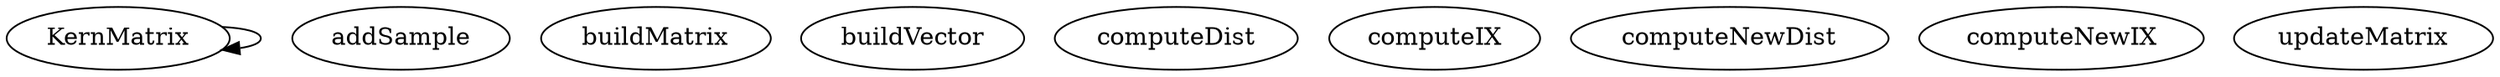 /* Created by mdot for Matlab */
digraph m2html {
  KernMatrix -> KernMatrix;

  KernMatrix [URL="KernMatrix.html"];
  addSample [URL="addSample.html"];
  buildMatrix [URL="buildMatrix.html"];
  buildVector [URL="buildVector.html"];
  computeDist [URL="computeDist.html"];
  computeIX [URL="computeIX.html"];
  computeNewDist [URL="computeNewDist.html"];
  computeNewIX [URL="computeNewIX.html"];
  updateMatrix [URL="updateMatrix.html"];
}